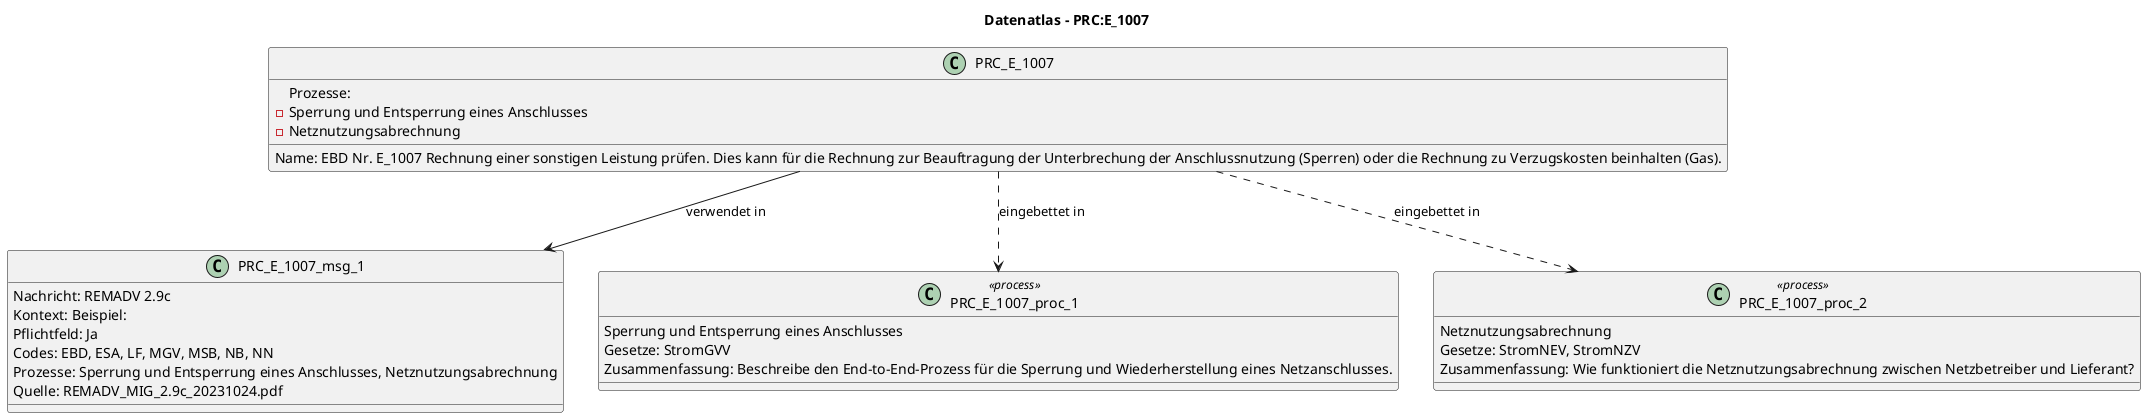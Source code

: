 @startuml
title Datenatlas – PRC:E_1007
class PRC_E_1007 {
  Name: EBD Nr. E_1007 Rechnung einer sonstigen Leistung prüfen. Dies kann für die Rechnung zur Beauftragung der Unterbrechung der Anschlussnutzung (Sperren) oder die Rechnung zu Verzugskosten beinhalten (Gas).
  Prozesse:
    - Sperrung und Entsperrung eines Anschlusses
    - Netznutzungsabrechnung
}
class PRC_E_1007_msg_1 {
  Nachricht: REMADV 2.9c
  Kontext: Beispiel:
  Pflichtfeld: Ja
  Codes: EBD, ESA, LF, MGV, MSB, NB, NN
  Prozesse: Sperrung und Entsperrung eines Anschlusses, Netznutzungsabrechnung
  Quelle: REMADV_MIG_2.9c_20231024.pdf
}
PRC_E_1007 --> PRC_E_1007_msg_1 : verwendet in
class PRC_E_1007_proc_1 <<process>> {
  Sperrung und Entsperrung eines Anschlusses
  Gesetze: StromGVV
  Zusammenfassung: Beschreibe den End-to-End-Prozess für die Sperrung und Wiederherstellung eines Netzanschlusses.
}
PRC_E_1007 ..> PRC_E_1007_proc_1 : eingebettet in
class PRC_E_1007_proc_2 <<process>> {
  Netznutzungsabrechnung
  Gesetze: StromNEV, StromNZV
  Zusammenfassung: Wie funktioniert die Netznutzungsabrechnung zwischen Netzbetreiber und Lieferant?
}
PRC_E_1007 ..> PRC_E_1007_proc_2 : eingebettet in
@enduml